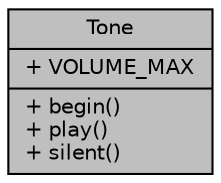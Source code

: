 digraph "Tone"
{
  edge [fontname="Helvetica",fontsize="10",labelfontname="Helvetica",labelfontsize="10"];
  node [fontname="Helvetica",fontsize="10",shape=record];
  Node1 [label="{Tone\n|+ VOLUME_MAX\l|+ begin()\l+ play()\l+ silent()\l}",height=0.2,width=0.4,color="black", fillcolor="grey75", style="filled", fontcolor="black"];
}
